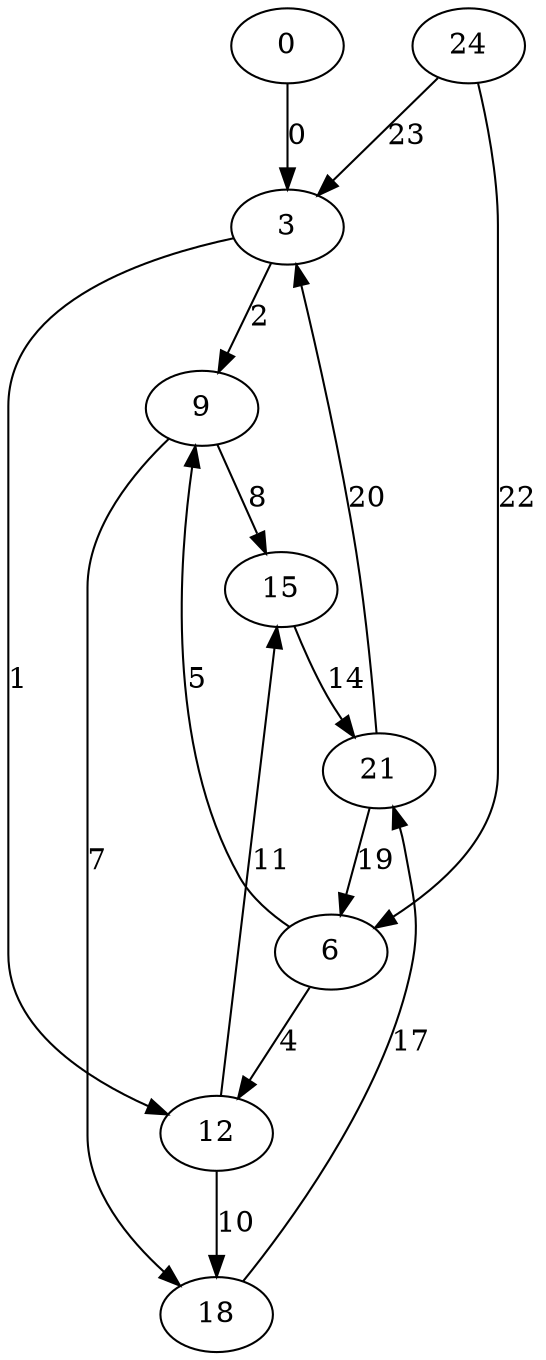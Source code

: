 digraph b01{
3 [label="3"];
0 [label="0"];
21 [label="21"];
24 [label="24"];
6 [label="6"];
9 [label="9"];
12 [label="12"];
15 [label="15"];
18 [label="18"];
0->3 [label="0"];
21->3 [label="20"];
24->3 [label="23"];
21->6 [label="19"];
24->6 [label="22"];
3->9 [label="2"];
6->9 [label="5"];
3->12 [label="1"];
6->12 [label="4"];
9->15 [label="8"];
12->15 [label="11"];
9->18 [label="7"];
12->18 [label="10"];
15->21 [label="14"];
18->21 [label="17"];
}